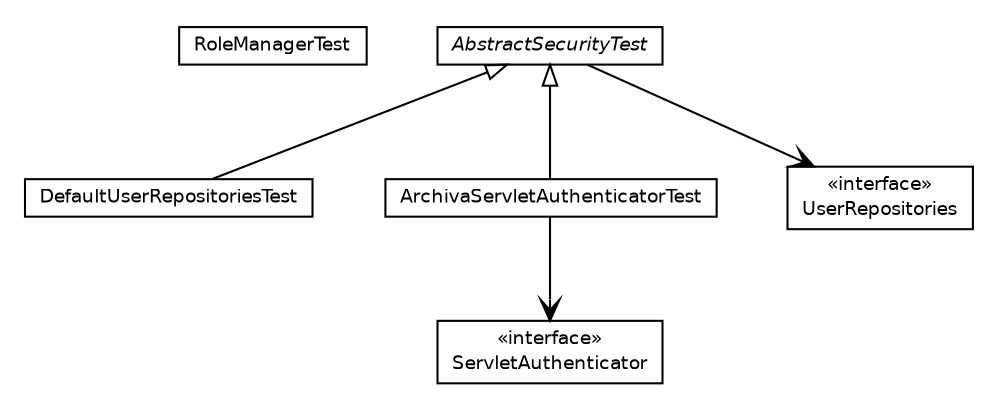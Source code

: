 #!/usr/local/bin/dot
#
# Class diagram 
# Generated by UmlGraph version 4.6 (http://www.spinellis.gr/sw/umlgraph)
#

digraph G {
	edge [fontname="Helvetica",fontsize=10,labelfontname="Helvetica",labelfontsize=10];
	node [fontname="Helvetica",fontsize=10,shape=plaintext];
	// org.apache.maven.archiva.security.RoleManagerTest
	c8929 [label=<<table border="0" cellborder="1" cellspacing="0" cellpadding="2" port="p" href="./RoleManagerTest.html">
		<tr><td><table border="0" cellspacing="0" cellpadding="1">
			<tr><td> RoleManagerTest </td></tr>
		</table></td></tr>
		</table>>, fontname="Helvetica", fontcolor="black", fontsize=9.0];
	// org.apache.maven.archiva.security.DefaultUserRepositoriesTest
	c8930 [label=<<table border="0" cellborder="1" cellspacing="0" cellpadding="2" port="p" href="./DefaultUserRepositoriesTest.html">
		<tr><td><table border="0" cellspacing="0" cellpadding="1">
			<tr><td> DefaultUserRepositoriesTest </td></tr>
		</table></td></tr>
		</table>>, fontname="Helvetica", fontcolor="black", fontsize=9.0];
	// org.apache.maven.archiva.security.ArchivaServletAuthenticatorTest
	c8931 [label=<<table border="0" cellborder="1" cellspacing="0" cellpadding="2" port="p" href="./ArchivaServletAuthenticatorTest.html">
		<tr><td><table border="0" cellspacing="0" cellpadding="1">
			<tr><td> ArchivaServletAuthenticatorTest </td></tr>
		</table></td></tr>
		</table>>, fontname="Helvetica", fontcolor="black", fontsize=9.0];
	// org.apache.maven.archiva.security.AbstractSecurityTest
	c8932 [label=<<table border="0" cellborder="1" cellspacing="0" cellpadding="2" port="p" href="./AbstractSecurityTest.html">
		<tr><td><table border="0" cellspacing="0" cellpadding="1">
			<tr><td><font face="Helvetica-Oblique"> AbstractSecurityTest </font></td></tr>
		</table></td></tr>
		</table>>, fontname="Helvetica", fontcolor="black", fontsize=9.0];
	//org.apache.maven.archiva.security.DefaultUserRepositoriesTest extends org.apache.maven.archiva.security.AbstractSecurityTest
	c8932:p -> c8930:p [dir=back,arrowtail=empty];
	//org.apache.maven.archiva.security.ArchivaServletAuthenticatorTest extends org.apache.maven.archiva.security.AbstractSecurityTest
	c8932:p -> c8931:p [dir=back,arrowtail=empty];
	// org.apache.maven.archiva.security.ArchivaServletAuthenticatorTest NAVASSOC org.apache.maven.archiva.security.ServletAuthenticator
	c8931:p -> c8973:p [taillabel="", label="", headlabel="", fontname="Helvetica", fontcolor="black", fontsize=10.0, color="black", arrowhead=open];
	// org.apache.maven.archiva.security.AbstractSecurityTest NAVASSOC org.apache.maven.archiva.security.UserRepositories
	c8932:p -> c8974:p [taillabel="", label="", headlabel="", fontname="Helvetica", fontcolor="black", fontsize=10.0, color="black", arrowhead=open];
	// org.apache.maven.archiva.security.ServletAuthenticator
	c8973 [label=<<table border="0" cellborder="1" cellspacing="0" cellpadding="2" port="p" href="http://java.sun.com/j2se/1.4.2/docs/api/org/apache/maven/archiva/security/ServletAuthenticator.html">
		<tr><td><table border="0" cellspacing="0" cellpadding="1">
			<tr><td> &laquo;interface&raquo; </td></tr>
			<tr><td> ServletAuthenticator </td></tr>
		</table></td></tr>
		</table>>, fontname="Helvetica", fontcolor="black", fontsize=9.0];
	// org.apache.maven.archiva.security.UserRepositories
	c8974 [label=<<table border="0" cellborder="1" cellspacing="0" cellpadding="2" port="p" href="http://java.sun.com/j2se/1.4.2/docs/api/org/apache/maven/archiva/security/UserRepositories.html">
		<tr><td><table border="0" cellspacing="0" cellpadding="1">
			<tr><td> &laquo;interface&raquo; </td></tr>
			<tr><td> UserRepositories </td></tr>
		</table></td></tr>
		</table>>, fontname="Helvetica", fontcolor="black", fontsize=9.0];
}

